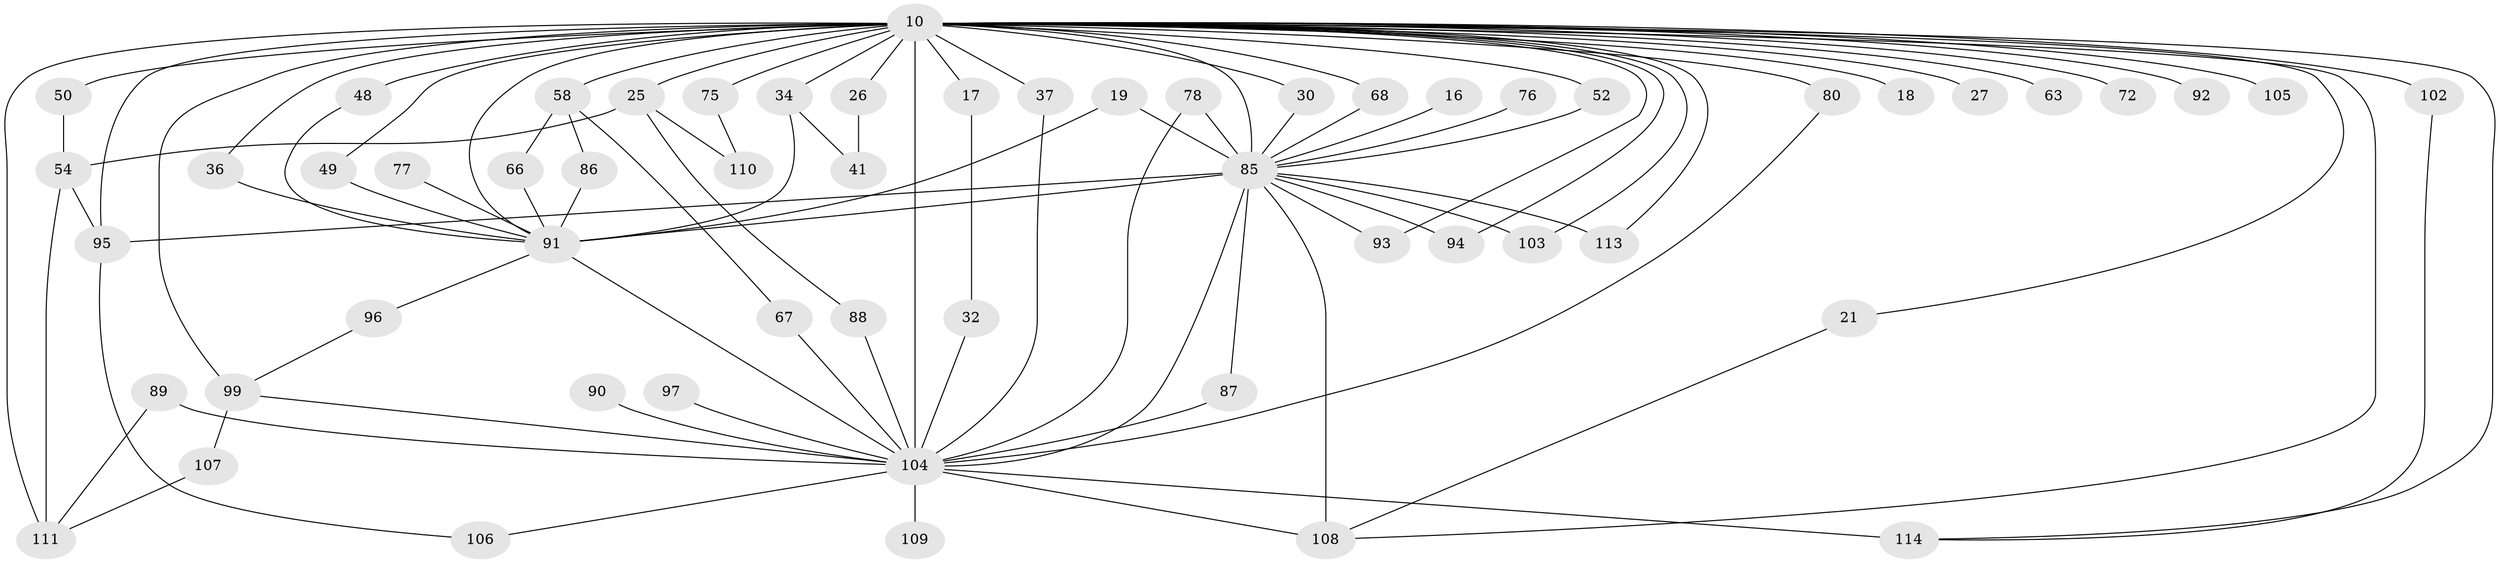 // original degree distribution, {24: 0.017543859649122806, 17: 0.017543859649122806, 20: 0.008771929824561403, 23: 0.008771929824561403, 27: 0.008771929824561403, 11: 0.008771929824561403, 16: 0.008771929824561403, 34: 0.008771929824561403, 4: 0.11403508771929824, 3: 0.18421052631578946, 5: 0.043859649122807015, 2: 0.5263157894736842, 6: 0.02631578947368421, 8: 0.008771929824561403, 7: 0.008771929824561403}
// Generated by graph-tools (version 1.1) at 2025/46/03/09/25 04:46:08]
// undirected, 57 vertices, 96 edges
graph export_dot {
graph [start="1"]
  node [color=gray90,style=filled];
  10 [super="+7+6"];
  16;
  17;
  18;
  19;
  21;
  25;
  26;
  27;
  30;
  32;
  34 [super="+20"];
  36;
  37;
  41;
  48 [super="+46"];
  49;
  50;
  52;
  54;
  58 [super="+39"];
  63;
  66;
  67;
  68;
  72;
  75;
  76;
  77;
  78 [super="+45"];
  80 [super="+33"];
  85 [super="+83+40"];
  86;
  87;
  88;
  89;
  90;
  91 [super="+42+60+81+71"];
  92;
  93;
  94;
  95 [super="+38+56"];
  96;
  97;
  99 [super="+51+61+98+70+73"];
  102 [super="+62+82"];
  103;
  104 [super="+43+57+59+84+9"];
  105;
  106;
  107;
  108 [super="+15"];
  109;
  110;
  111 [super="+79"];
  113 [super="+100+112"];
  114 [super="+101"];
  10 -- 25 [weight=2];
  10 -- 30;
  10 -- 34 [weight=2];
  10 -- 36;
  10 -- 63 [weight=2];
  10 -- 68;
  10 -- 72 [weight=2];
  10 -- 75 [weight=2];
  10 -- 93;
  10 -- 94;
  10 -- 102 [weight=4];
  10 -- 111 [weight=2];
  10 -- 18;
  10 -- 27;
  10 -- 92 [weight=2];
  10 -- 37 [weight=2];
  10 -- 105 [weight=2];
  10 -- 48 [weight=2];
  10 -- 50 [weight=2];
  10 -- 58 [weight=3];
  10 -- 80 [weight=2];
  10 -- 17 [weight=2];
  10 -- 21;
  10 -- 26 [weight=2];
  10 -- 103;
  10 -- 108;
  10 -- 49;
  10 -- 113;
  10 -- 52;
  10 -- 95 [weight=2];
  10 -- 104 [weight=16];
  10 -- 85 [weight=10];
  10 -- 91 [weight=12];
  10 -- 114;
  10 -- 99 [weight=6];
  16 -- 85 [weight=3];
  17 -- 32;
  19 -- 85;
  19 -- 91;
  21 -- 108;
  25 -- 54;
  25 -- 88;
  25 -- 110;
  26 -- 41;
  30 -- 85;
  32 -- 104;
  34 -- 41;
  34 -- 91;
  36 -- 91;
  37 -- 104;
  48 -- 91;
  49 -- 91;
  50 -- 54;
  52 -- 85;
  54 -- 111;
  54 -- 95;
  58 -- 67;
  58 -- 86;
  58 -- 66;
  66 -- 91;
  67 -- 104;
  68 -- 85;
  75 -- 110;
  76 -- 85 [weight=2];
  77 -- 91 [weight=2];
  78 -- 104 [weight=2];
  78 -- 85;
  80 -- 104;
  85 -- 104 [weight=8];
  85 -- 87;
  85 -- 91 [weight=9];
  85 -- 93;
  85 -- 94;
  85 -- 95;
  85 -- 103;
  85 -- 113 [weight=3];
  85 -- 108 [weight=2];
  86 -- 91;
  87 -- 104;
  88 -- 104;
  89 -- 111;
  89 -- 104;
  90 -- 104 [weight=2];
  91 -- 96;
  91 -- 104 [weight=7];
  95 -- 106;
  96 -- 99;
  97 -- 104 [weight=2];
  99 -- 104 [weight=2];
  99 -- 107;
  102 -- 114;
  104 -- 109 [weight=2];
  104 -- 106;
  104 -- 114 [weight=2];
  104 -- 108;
  107 -- 111;
}
